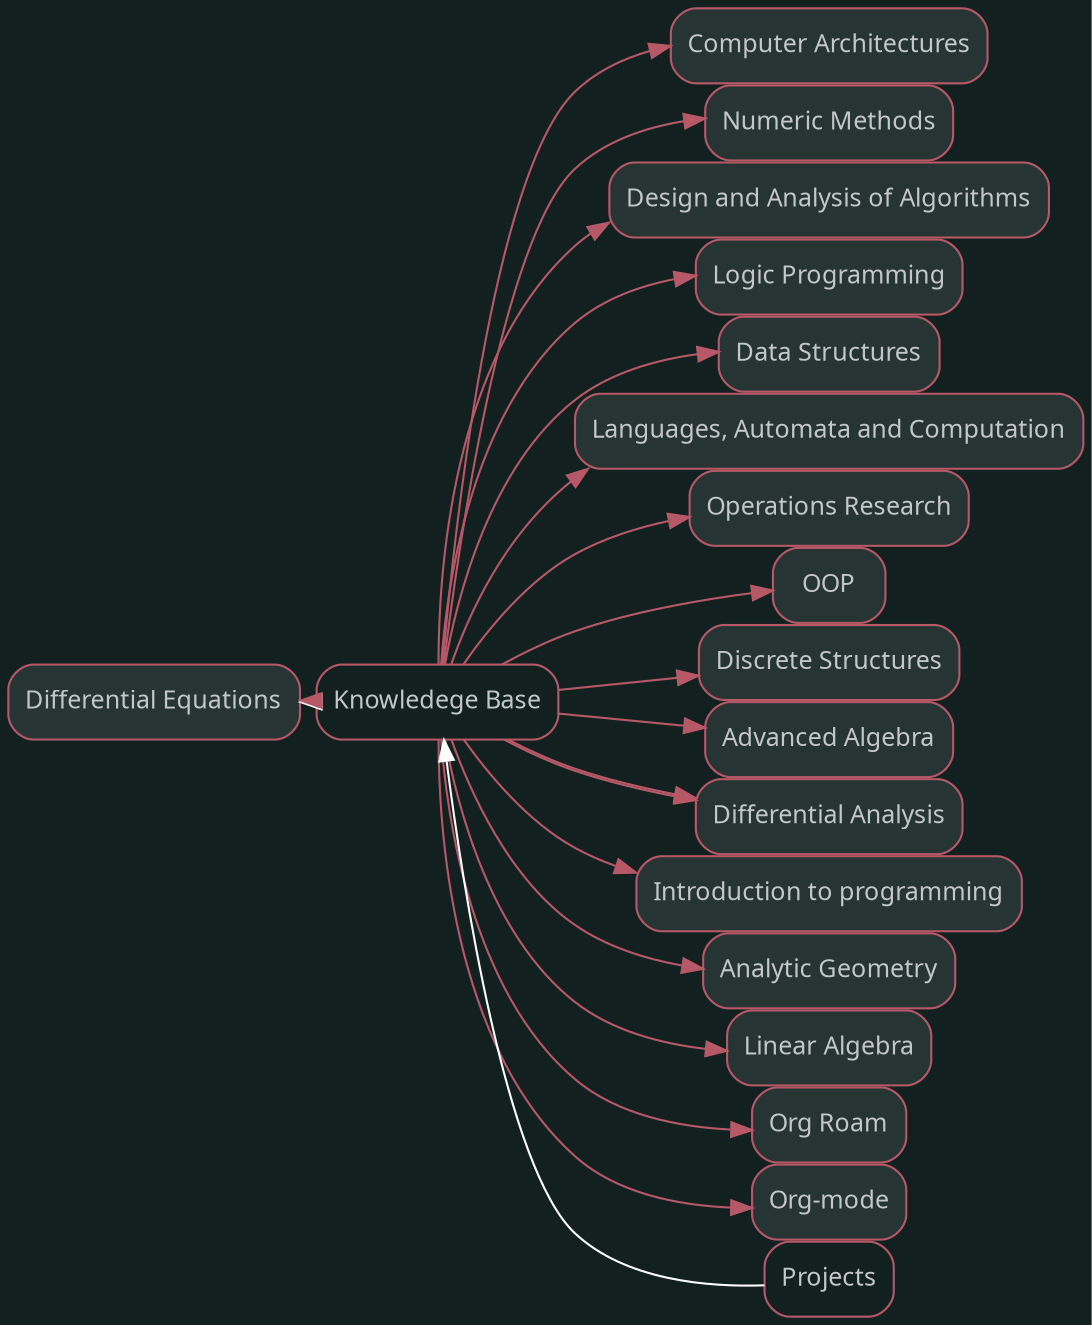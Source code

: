 digraph "Differential Equations" {graph [nodesep=0,ranksep=0,rankdir="LR",bgcolor="#132020"];node [shape="rectangle",style="rounded,filled",fontname="sans",fontsize="12px",labelfontname="sans",color="#b75867",fillcolor="#273434",fontcolor="#c4c7c7"];"Differential Equations" [label="Differential Equations",tooltip="Differential Equations",URL="../Differential Equations.html",target="_parent"];subgraph "Forward Differential Equations" {edge [color="#b75867"];}
node [shape="rectangle",style="rounded",fontname="sans",fontsize="12px",labelfontname="sans",color="#b75867",fillcolor="#FFFFFF",fontcolor="#c4c7c7"];"Knowledege Base" [label="Knowledege Base",tooltip="Knowledege Base",URL="../Knowledege Base.html",target="_parent"];subgraph "Backward Differential Equations" {edge [dir="back",color="#FFFFFF"];"Differential Equations" -> "Knowledege Base";}node [shape="rectangle",style="rounded,filled",fontname="sans",fontsize="12px",labelfontname="sans",color="#b75867",fillcolor="#273434",fontcolor="#c4c7c7"];"Knowledege Base" [label="Knowledege Base",tooltip="Knowledege Base",URL="../Knowledege Base.html",target="_parent"];"Computer Architectures" [label="Computer Architectures",tooltip="Computer Architectures",URL="../Computer Architectures.html",target="_parent"];"Numeric Methods" [label="Numeric Methods",tooltip="Numeric Methods",URL="../Numeric Methods.html",target="_parent"];"Design and Analysis of Algorithms" [label="Design and Analysis of Algorithms",tooltip="Design and Analysis of Algorithms",URL="../Design and Analysis of Algorithms.html",target="_parent"];"Logic Programming" [label="Logic Programming",tooltip="Logic Programming",URL="../Logic Programming.html",target="_parent"];"Data Structures" [label="Data Structures",tooltip="Data Structures",URL="../Data Structures.html",target="_parent"];"Languages, Automata and Computation" [label="Languages, Automata and Computation",tooltip="Languages, Automata and Computation",URL="../Languages, Automata and Computation.html",target="_parent"];"Operations Research" [label="Operations Research",tooltip="Operations Research",URL="../Operations Research.html",target="_parent"];"Differential Equations" [label="Differential Equations",tooltip="Differential Equations",URL="../Differential Equations.html",target="_parent"];"OOP" [label="OOP",tooltip="OOP",URL="../OOP.html",target="_parent"];"Discrete Structures" [label="Discrete Structures",tooltip="Discrete Structures",URL="../Discrete Structures.html",target="_parent"];"Advanced Algebra" [label="Advanced Algebra",tooltip="Advanced Algebra",URL="../Advanced Algebra.html",target="_parent"];"Differential Analysis" [label="Differential Analysis",tooltip="Differential Analysis",URL="../Differential Analysis.html",target="_parent"];"Introduction to programming" [label="Introduction to programming",tooltip="Introduction to programming",URL="../Introduction to programming.html",target="_parent"];"Analytic Geometry" [label="Analytic Geometry",tooltip="Analytic Geometry",URL="../Analytic Geometry.html",target="_parent"];"Linear Algebra" [label="Linear Algebra",tooltip="Linear Algebra",URL="../Linear Algebra.html",target="_parent"];"Org Roam" [label="Org Roam",tooltip="Org Roam",URL="../Org Roam.html",target="_parent"];"Org-mode" [label="Org-mode",tooltip="Org-mode",URL="../Org-mode.html",target="_parent"];subgraph "Forward Knowledege Base" {edge [color="#b75867"];"Knowledege Base" -> "Computer Architectures";"Knowledege Base" -> "Numeric Methods";"Knowledege Base" -> "Design and Analysis of Algorithms";"Knowledege Base" -> "Logic Programming";"Knowledege Base" -> "Data Structures";"Knowledege Base" -> "Languages, Automata and Computation";"Knowledege Base" -> "Operations Research";"Knowledege Base" -> "Differential Equations";"Knowledege Base" -> "OOP";"Knowledege Base" -> "Discrete Structures";"Knowledege Base" -> "Advanced Algebra";"Knowledege Base" -> "Differential Analysis";"Knowledege Base" -> "Introduction to programming";"Knowledege Base" -> "Analytic Geometry";"Knowledege Base" -> "Linear Algebra";"Knowledege Base" -> "Differential Analysis";"Knowledege Base" -> "Org Roam";"Knowledege Base" -> "Org-mode";}
node [shape="rectangle",style="rounded",fontname="sans",fontsize="12px",labelfontname="sans",color="#b75867",fillcolor="#FFFFFF",fontcolor="#c4c7c7"];"Projects" [label="Projects",tooltip="Projects",URL="../Projects.html",target="_parent"];subgraph "Backward Knowledege Base" {edge [dir="back",color="#FFFFFF"];"Knowledege Base" -> "Projects";}}
